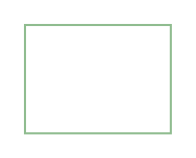 digraph G {
    subgraph cluster_thread {
       shape=box
       color="darkseagreen"
       style=solid
       thread [image="./function.png", shape=none,label=""]
    }
}
